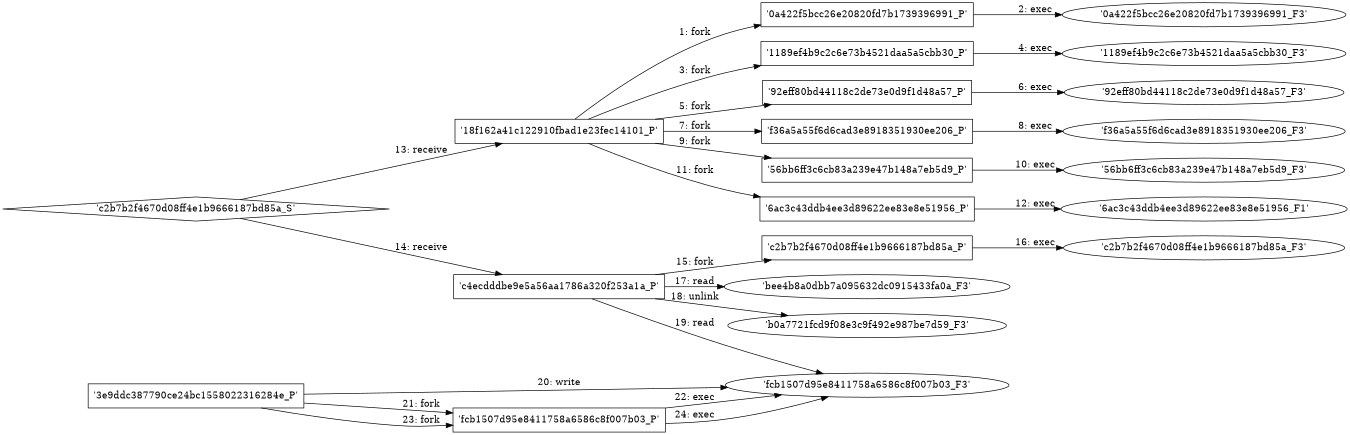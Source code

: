 digraph "D:\Learning\Paper\apt\基于CTI的攻击预警\Dataset\攻击图\ASGfromALLCTI\Threat Source Newsletter (Jan. 27, 2022).dot" {
rankdir="LR"
size="9"
fixedsize="false"
splines="true"
nodesep=0.3
ranksep=0
fontsize=10
overlap="scalexy"
engine= "neato"
	"'18f162a41c122910fbad1e23fec14101_P'" [node_type=Process shape=box]
	"'0a422f5bcc26e20820fd7b1739396991_P'" [node_type=Process shape=box]
	"'18f162a41c122910fbad1e23fec14101_P'" -> "'0a422f5bcc26e20820fd7b1739396991_P'" [label="1: fork"]
	"'0a422f5bcc26e20820fd7b1739396991_P'" [node_type=Process shape=box]
	"'0a422f5bcc26e20820fd7b1739396991_F3'" [node_type=File shape=ellipse]
	"'0a422f5bcc26e20820fd7b1739396991_P'" -> "'0a422f5bcc26e20820fd7b1739396991_F3'" [label="2: exec"]
	"'18f162a41c122910fbad1e23fec14101_P'" [node_type=Process shape=box]
	"'1189ef4b9c2c6e73b4521daa5a5cbb30_P'" [node_type=Process shape=box]
	"'18f162a41c122910fbad1e23fec14101_P'" -> "'1189ef4b9c2c6e73b4521daa5a5cbb30_P'" [label="3: fork"]
	"'1189ef4b9c2c6e73b4521daa5a5cbb30_P'" [node_type=Process shape=box]
	"'1189ef4b9c2c6e73b4521daa5a5cbb30_F3'" [node_type=File shape=ellipse]
	"'1189ef4b9c2c6e73b4521daa5a5cbb30_P'" -> "'1189ef4b9c2c6e73b4521daa5a5cbb30_F3'" [label="4: exec"]
	"'18f162a41c122910fbad1e23fec14101_P'" [node_type=Process shape=box]
	"'92eff80bd44118c2de73e0d9f1d48a57_P'" [node_type=Process shape=box]
	"'18f162a41c122910fbad1e23fec14101_P'" -> "'92eff80bd44118c2de73e0d9f1d48a57_P'" [label="5: fork"]
	"'92eff80bd44118c2de73e0d9f1d48a57_P'" [node_type=Process shape=box]
	"'92eff80bd44118c2de73e0d9f1d48a57_F3'" [node_type=File shape=ellipse]
	"'92eff80bd44118c2de73e0d9f1d48a57_P'" -> "'92eff80bd44118c2de73e0d9f1d48a57_F3'" [label="6: exec"]
	"'18f162a41c122910fbad1e23fec14101_P'" [node_type=Process shape=box]
	"'f36a5a55f6d6cad3e8918351930ee206_P'" [node_type=Process shape=box]
	"'18f162a41c122910fbad1e23fec14101_P'" -> "'f36a5a55f6d6cad3e8918351930ee206_P'" [label="7: fork"]
	"'f36a5a55f6d6cad3e8918351930ee206_P'" [node_type=Process shape=box]
	"'f36a5a55f6d6cad3e8918351930ee206_F3'" [node_type=File shape=ellipse]
	"'f36a5a55f6d6cad3e8918351930ee206_P'" -> "'f36a5a55f6d6cad3e8918351930ee206_F3'" [label="8: exec"]
	"'18f162a41c122910fbad1e23fec14101_P'" [node_type=Process shape=box]
	"'56bb6ff3c6cb83a239e47b148a7eb5d9_P'" [node_type=Process shape=box]
	"'18f162a41c122910fbad1e23fec14101_P'" -> "'56bb6ff3c6cb83a239e47b148a7eb5d9_P'" [label="9: fork"]
	"'56bb6ff3c6cb83a239e47b148a7eb5d9_P'" [node_type=Process shape=box]
	"'56bb6ff3c6cb83a239e47b148a7eb5d9_F3'" [node_type=File shape=ellipse]
	"'56bb6ff3c6cb83a239e47b148a7eb5d9_P'" -> "'56bb6ff3c6cb83a239e47b148a7eb5d9_F3'" [label="10: exec"]
	"'18f162a41c122910fbad1e23fec14101_P'" [node_type=Process shape=box]
	"'6ac3c43ddb4ee3d89622ee83e8e51956_P'" [node_type=Process shape=box]
	"'18f162a41c122910fbad1e23fec14101_P'" -> "'6ac3c43ddb4ee3d89622ee83e8e51956_P'" [label="11: fork"]
	"'6ac3c43ddb4ee3d89622ee83e8e51956_P'" [node_type=Process shape=box]
	"'6ac3c43ddb4ee3d89622ee83e8e51956_F1'" [node_type=File shape=ellipse]
	"'6ac3c43ddb4ee3d89622ee83e8e51956_P'" -> "'6ac3c43ddb4ee3d89622ee83e8e51956_F1'" [label="12: exec"]
	"'18f162a41c122910fbad1e23fec14101_P'" [node_type=Process shape=box]
	"'c2b7b2f4670d08ff4e1b9666187bd85a_S'" [node_type=Socket shape=diamond]
	"'c2b7b2f4670d08ff4e1b9666187bd85a_S'" -> "'18f162a41c122910fbad1e23fec14101_P'" [label="13: receive"]
	"'c4ecdddbe9e5a56aa1786a320f253a1a_P'" [node_type=Process shape=box]
	"'c2b7b2f4670d08ff4e1b9666187bd85a_S'" [node_type=Socket shape=diamond]
	"'c2b7b2f4670d08ff4e1b9666187bd85a_S'" -> "'c4ecdddbe9e5a56aa1786a320f253a1a_P'" [label="14: receive"]
	"'c4ecdddbe9e5a56aa1786a320f253a1a_P'" [node_type=Process shape=box]
	"'c2b7b2f4670d08ff4e1b9666187bd85a_P'" [node_type=Process shape=box]
	"'c4ecdddbe9e5a56aa1786a320f253a1a_P'" -> "'c2b7b2f4670d08ff4e1b9666187bd85a_P'" [label="15: fork"]
	"'c2b7b2f4670d08ff4e1b9666187bd85a_P'" [node_type=Process shape=box]
	"'c2b7b2f4670d08ff4e1b9666187bd85a_F3'" [node_type=File shape=ellipse]
	"'c2b7b2f4670d08ff4e1b9666187bd85a_P'" -> "'c2b7b2f4670d08ff4e1b9666187bd85a_F3'" [label="16: exec"]
	"'bee4b8a0dbb7a095632dc0915433fa0a_F3'" [node_type=file shape=ellipse]
	"'c4ecdddbe9e5a56aa1786a320f253a1a_P'" [node_type=Process shape=box]
	"'c4ecdddbe9e5a56aa1786a320f253a1a_P'" -> "'bee4b8a0dbb7a095632dc0915433fa0a_F3'" [label="17: read"]
	"'b0a7721fcd9f08e3c9f492e987be7d59_F3'" [node_type=file shape=ellipse]
	"'c4ecdddbe9e5a56aa1786a320f253a1a_P'" [node_type=Process shape=box]
	"'c4ecdddbe9e5a56aa1786a320f253a1a_P'" -> "'b0a7721fcd9f08e3c9f492e987be7d59_F3'" [label="18: unlink"]
	"'fcb1507d95e8411758a6586c8f007b03_F3'" [node_type=file shape=ellipse]
	"'c4ecdddbe9e5a56aa1786a320f253a1a_P'" [node_type=Process shape=box]
	"'c4ecdddbe9e5a56aa1786a320f253a1a_P'" -> "'fcb1507d95e8411758a6586c8f007b03_F3'" [label="19: read"]
	"'fcb1507d95e8411758a6586c8f007b03_F3'" [node_type=file shape=ellipse]
	"'3e9ddc387790ce24bc1558022316284e_P'" [node_type=Process shape=box]
	"'3e9ddc387790ce24bc1558022316284e_P'" -> "'fcb1507d95e8411758a6586c8f007b03_F3'" [label="20: write"]
	"'3e9ddc387790ce24bc1558022316284e_P'" [node_type=Process shape=box]
	"'fcb1507d95e8411758a6586c8f007b03_P'" [node_type=Process shape=box]
	"'3e9ddc387790ce24bc1558022316284e_P'" -> "'fcb1507d95e8411758a6586c8f007b03_P'" [label="21: fork"]
	"'fcb1507d95e8411758a6586c8f007b03_P'" [node_type=Process shape=box]
	"'fcb1507d95e8411758a6586c8f007b03_F3'" [node_type=File shape=ellipse]
	"'fcb1507d95e8411758a6586c8f007b03_P'" -> "'fcb1507d95e8411758a6586c8f007b03_F3'" [label="22: exec"]
	"'3e9ddc387790ce24bc1558022316284e_P'" [node_type=Process shape=box]
	"'fcb1507d95e8411758a6586c8f007b03_P'" [node_type=Process shape=box]
	"'3e9ddc387790ce24bc1558022316284e_P'" -> "'fcb1507d95e8411758a6586c8f007b03_P'" [label="23: fork"]
	"'fcb1507d95e8411758a6586c8f007b03_P'" [node_type=Process shape=box]
	"'fcb1507d95e8411758a6586c8f007b03_F3'" [node_type=File shape=ellipse]
	"'fcb1507d95e8411758a6586c8f007b03_P'" -> "'fcb1507d95e8411758a6586c8f007b03_F3'" [label="24: exec"]
}
